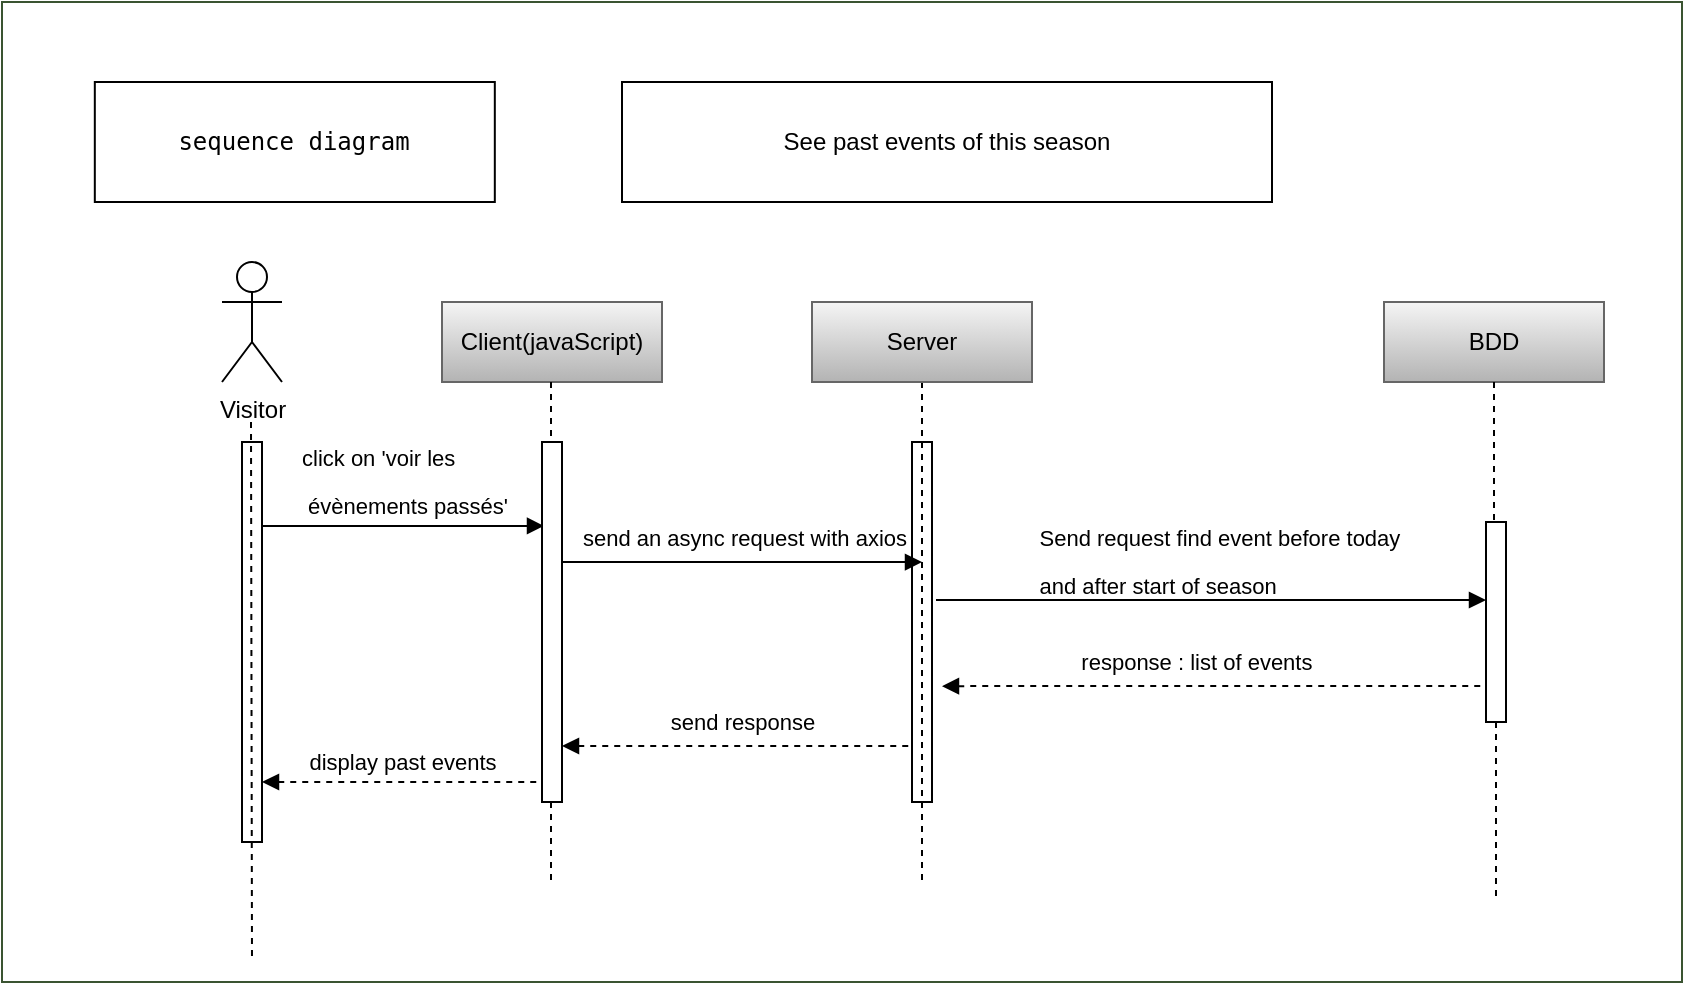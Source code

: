<mxfile>
    <diagram id="u4MmUNy1UMh-M85vxDTN" name="Page-1">
        <mxGraphModel dx="1840" dy="-390" grid="1" gridSize="10" guides="1" tooltips="1" connect="1" arrows="1" fold="1" page="1" pageScale="1" pageWidth="850" pageHeight="1100" math="0" shadow="0">
            <root>
                <mxCell id="0"/>
                <mxCell id="1" parent="0"/>
                <mxCell id="2" value="App" style="rounded=0;whiteSpace=wrap;html=1;fontFamily=Helvetica;fontSize=30;fontColor=#ffffff;verticalAlign=top;fillColor=#FFFFFF;strokeColor=#3A5431;backgroundOutline=0;" vertex="1" parent="1">
                    <mxGeometry x="-30" y="1900" width="840" height="490" as="geometry"/>
                </mxCell>
                <mxCell id="3" value="&lt;pre dir=&quot;ltr&quot; data-ved=&quot;2ahUKEwjTnIHI8ouDAxXJUKQEHYWSAA4Q3ewLegQIBRAP&quot; style=&quot;text-align:left&quot; id=&quot;tw-target-text&quot; data-placeholder=&quot;Traduction&quot; class=&quot;tw-data-text tw-text-large tw-ta&quot;&gt;&lt;span lang=&quot;en&quot; class=&quot;Y2IQFc&quot;&gt;sequence diagram&lt;/span&gt;&lt;/pre&gt;" style="rounded=0;whiteSpace=wrap;html=1;fontColor=#000000;labelBackgroundColor=#FFFFFF;strokeColor=#000000;fillColor=#FFFFFF;" vertex="1" parent="1">
                    <mxGeometry x="16.41" y="1940" width="200" height="60" as="geometry"/>
                </mxCell>
                <mxCell id="4" value="Visitor" style="shape=umlActor;verticalLabelPosition=bottom;verticalAlign=top;html=1;fontColor=#000000;labelBackgroundColor=#FFFFFF;strokeColor=#000000;" vertex="1" parent="1">
                    <mxGeometry x="80" y="2030" width="30" height="60" as="geometry"/>
                </mxCell>
                <mxCell id="5" value="" style="html=1;points=[];perimeter=orthogonalPerimeter;fontColor=#000000;labelBackgroundColor=#FFFFFF;" vertex="1" parent="1">
                    <mxGeometry x="90" y="2120" width="10" height="200" as="geometry"/>
                </mxCell>
                <mxCell id="6" value="" style="html=1;points=[];perimeter=orthogonalPerimeter;fontColor=#000000;labelBackgroundColor=#FFFFFF;" vertex="1" parent="1">
                    <mxGeometry x="425" y="2120" width="10" height="180" as="geometry"/>
                </mxCell>
                <mxCell id="7" style="edgeStyle=none;html=1;dashed=1;fontFamily=Helvetica;startArrow=none;startFill=0;endArrow=none;endFill=0;fontColor=#000000;labelBackgroundColor=#FFFFFF;strokeColor=#000000;" edge="1" parent="1" source="8">
                    <mxGeometry relative="1" as="geometry">
                        <mxPoint x="430" y="2340" as="targetPoint"/>
                    </mxGeometry>
                </mxCell>
                <mxCell id="8" value="Server" style="rounded=0;whiteSpace=wrap;html=1;labelBackgroundColor=none;fillColor=#f5f5f5;strokeColor=#666666;gradientColor=#b3b3b3;fontColor=#000000;" vertex="1" parent="1">
                    <mxGeometry x="375" y="2050" width="110" height="40" as="geometry"/>
                </mxCell>
                <mxCell id="9" value="BDD" style="rounded=0;whiteSpace=wrap;html=1;labelBackgroundColor=none;fillColor=#f5f5f5;strokeColor=#666666;gradientColor=#b3b3b3;fontColor=#000000;" vertex="1" parent="1">
                    <mxGeometry x="661" y="2050" width="110" height="40" as="geometry"/>
                </mxCell>
                <mxCell id="10" value="See past events of this season" style="rounded=0;whiteSpace=wrap;html=1;fontColor=#000000;labelBackgroundColor=#FFFFFF;fillColor=#FFFFFF;strokeColor=#000000;" vertex="1" parent="1">
                    <mxGeometry x="280" y="1940" width="325" height="60" as="geometry"/>
                </mxCell>
                <mxCell id="11" style="edgeStyle=none;html=1;entryX=0;entryY=0.233;entryDx=0;entryDy=0;entryPerimeter=0;endArrow=block;endFill=1;fontColor=#000000;labelBackgroundColor=#FFFFFF;strokeColor=#000000;" edge="1" parent="1">
                    <mxGeometry relative="1" as="geometry">
                        <mxPoint x="100" y="2162" as="sourcePoint"/>
                        <mxPoint x="241" y="2161.94" as="targetPoint"/>
                        <Array as="points"/>
                    </mxGeometry>
                </mxCell>
                <mxCell id="12" value="&lt;pre dir=&quot;ltr&quot; data-ved=&quot;2ahUKEwiWief8te6CAxUTfqQEHRUeBPsQ3ewLegQICBAP&quot; style=&quot;text-align:left&quot; id=&quot;tw-target-text&quot; data-placeholder=&quot;Traduction&quot; class=&quot;tw-data-text tw-text-large tw-ta&quot;&gt;&lt;font face=&quot;Helvetica&quot;&gt;click on 'voir les&lt;/font&gt;&lt;/pre&gt;&lt;pre dir=&quot;ltr&quot; data-ved=&quot;2ahUKEwiWief8te6CAxUTfqQEHRUeBPsQ3ewLegQICBAP&quot; style=&quot;text-align:left&quot; id=&quot;tw-target-text&quot; data-placeholder=&quot;Traduction&quot; class=&quot;tw-data-text tw-text-large tw-ta&quot;&gt;&lt;font face=&quot;Helvetica&quot;&gt; évènements passés'&lt;/font&gt;&lt;/pre&gt;" style="edgeLabel;html=1;align=center;verticalAlign=middle;resizable=0;points=[];fontColor=#000000;labelBackgroundColor=none;" vertex="1" connectable="0" parent="11">
                    <mxGeometry x="0.172" y="-1" relative="1" as="geometry">
                        <mxPoint x="-12" y="-23" as="offset"/>
                    </mxGeometry>
                </mxCell>
                <mxCell id="13" style="edgeStyle=none;html=1;endArrow=block;endFill=1;fontColor=#000000;labelBackgroundColor=#FFFFFF;strokeColor=#000000;" edge="1" parent="1">
                    <mxGeometry relative="1" as="geometry">
                        <mxPoint x="437" y="2199" as="sourcePoint"/>
                        <mxPoint x="712" y="2199" as="targetPoint"/>
                    </mxGeometry>
                </mxCell>
                <mxCell id="14" value="&lt;pre dir=&quot;ltr&quot; data-ved=&quot;2ahUKEwiWief8te6CAxUTfqQEHRUeBPsQ3ewLegQICBAP&quot; style=&quot;text-align:left&quot; id=&quot;tw-target-text&quot; data-placeholder=&quot;Traduction&quot; class=&quot;tw-data-text tw-text-large tw-ta&quot;&gt;&lt;font face=&quot;Helvetica&quot;&gt;Send request find event before today &lt;/font&gt;&lt;/pre&gt;&lt;pre dir=&quot;ltr&quot; data-ved=&quot;2ahUKEwiWief8te6CAxUTfqQEHRUeBPsQ3ewLegQICBAP&quot; style=&quot;text-align:left&quot; id=&quot;tw-target-text&quot; data-placeholder=&quot;Traduction&quot; class=&quot;tw-data-text tw-text-large tw-ta&quot;&gt;&lt;font face=&quot;Helvetica&quot;&gt;and after start of season&lt;/font&gt;&lt;/pre&gt;" style="edgeLabel;html=1;align=center;verticalAlign=middle;resizable=0;points=[];fontColor=#000000;labelBackgroundColor=none;" vertex="1" connectable="0" parent="13">
                    <mxGeometry x="0.172" y="-1" relative="1" as="geometry">
                        <mxPoint x="-18" y="-20" as="offset"/>
                    </mxGeometry>
                </mxCell>
                <mxCell id="15" style="edgeStyle=none;html=1;entryX=0.1;entryY=0.073;entryDx=0;entryDy=0;entryPerimeter=0;endArrow=none;endFill=0;startArrow=block;startFill=1;dashed=1;exitX=1.5;exitY=0.523;exitDx=0;exitDy=0;exitPerimeter=0;fontColor=#000000;labelBackgroundColor=#FFFFFF;strokeColor=#000000;" edge="1" parent="1">
                    <mxGeometry relative="1" as="geometry">
                        <mxPoint x="440" y="2242.07" as="sourcePoint"/>
                        <mxPoint x="711" y="2241.95" as="targetPoint"/>
                    </mxGeometry>
                </mxCell>
                <mxCell id="16" value="&lt;pre dir=&quot;ltr&quot; data-ved=&quot;2ahUKEwiWief8te6CAxUTfqQEHRUeBPsQ3ewLegQICBAP&quot; style=&quot;text-align:left&quot; id=&quot;tw-target-text&quot; data-placeholder=&quot;Traduction&quot; class=&quot;tw-data-text tw-text-large tw-ta&quot;&gt;&lt;font face=&quot;Helvetica&quot;&gt;response : list of events  &lt;/font&gt;&lt;/pre&gt;" style="edgeLabel;html=1;align=center;verticalAlign=middle;resizable=0;points=[];fontColor=#000000;labelBackgroundColor=none;" vertex="1" connectable="0" parent="15">
                    <mxGeometry x="0.172" y="-1" relative="1" as="geometry">
                        <mxPoint x="-29" y="-13" as="offset"/>
                    </mxGeometry>
                </mxCell>
                <mxCell id="17" value="&lt;br&gt;" style="edgeLabel;html=1;align=center;verticalAlign=middle;resizable=0;points=[];fontFamily=Helvetica;fontColor=#000000;labelBackgroundColor=#FFFFFF;" vertex="1" connectable="0" parent="15">
                    <mxGeometry x="0.683" y="-1" relative="1" as="geometry">
                        <mxPoint as="offset"/>
                    </mxGeometry>
                </mxCell>
                <mxCell id="18" style="edgeStyle=none;html=1;entryX=0.1;entryY=0.073;entryDx=0;entryDy=0;entryPerimeter=0;endArrow=none;endFill=0;startArrow=block;startFill=1;dashed=1;fontColor=#000000;labelBackgroundColor=#FFFFFF;strokeColor=#000000;" edge="1" parent="1" source="27">
                    <mxGeometry relative="1" as="geometry">
                        <mxPoint x="99" y="2272" as="sourcePoint"/>
                        <mxPoint x="425" y="2272" as="targetPoint"/>
                    </mxGeometry>
                </mxCell>
                <mxCell id="19" value="&lt;pre dir=&quot;ltr&quot; data-ved=&quot;2ahUKEwiWief8te6CAxUTfqQEHRUeBPsQ3ewLegQICBAP&quot; style=&quot;text-align:left&quot; id=&quot;tw-target-text&quot; data-placeholder=&quot;Traduction&quot; class=&quot;tw-data-text tw-text-large tw-ta&quot;&gt;&lt;font face=&quot;Helvetica&quot;&gt;send response&lt;/font&gt;&lt;/pre&gt;" style="edgeLabel;html=1;align=center;verticalAlign=middle;resizable=0;points=[];fontColor=#000000;labelBackgroundColor=none;" vertex="1" connectable="0" parent="18">
                    <mxGeometry x="0.172" y="-1" relative="1" as="geometry">
                        <mxPoint x="-13" y="-13" as="offset"/>
                    </mxGeometry>
                </mxCell>
                <mxCell id="20" value="" style="edgeStyle=none;html=1;dashed=1;fontFamily=Helvetica;startArrow=none;startFill=0;endArrow=none;endFill=0;fontColor=#000000;labelBackgroundColor=#FFFFFF;strokeColor=#000000;" edge="1" parent="1" source="9" target="21">
                    <mxGeometry relative="1" as="geometry">
                        <mxPoint x="716" y="2640" as="targetPoint"/>
                        <mxPoint x="716" y="2090" as="sourcePoint"/>
                    </mxGeometry>
                </mxCell>
                <mxCell id="21" value="" style="html=1;points=[];perimeter=orthogonalPerimeter;fontColor=#000000;labelBackgroundColor=#FFFFFF;" vertex="1" parent="1">
                    <mxGeometry x="712" y="2160" width="10" height="100" as="geometry"/>
                </mxCell>
                <mxCell id="22" value="" style="edgeStyle=none;html=1;dashed=1;fontFamily=Helvetica;startArrow=none;startFill=0;endArrow=none;endFill=0;fontColor=#000000;labelBackgroundColor=#FFFFFF;strokeColor=#000000;" edge="1" parent="1" source="21">
                    <mxGeometry relative="1" as="geometry">
                        <mxPoint x="717" y="2350" as="targetPoint"/>
                        <mxPoint x="716" y="2260" as="sourcePoint"/>
                    </mxGeometry>
                </mxCell>
                <mxCell id="23" style="edgeStyle=none;html=1;dashed=1;fontFamily=Helvetica;startArrow=none;startFill=0;endArrow=none;endFill=0;fontColor=#000000;labelBackgroundColor=#FFFFFF;strokeColor=#000000;" edge="1" parent="1">
                    <mxGeometry relative="1" as="geometry">
                        <mxPoint x="95" y="2380" as="targetPoint"/>
                        <mxPoint x="94.5" y="2110" as="sourcePoint"/>
                    </mxGeometry>
                </mxCell>
                <mxCell id="24" value="Client(javaScript)" style="rounded=0;whiteSpace=wrap;html=1;labelBackgroundColor=none;fillColor=#f5f5f5;strokeColor=#666666;gradientColor=#b3b3b3;fontColor=#000000;" vertex="1" parent="1">
                    <mxGeometry x="190" y="2050" width="110" height="40" as="geometry"/>
                </mxCell>
                <mxCell id="25" style="edgeStyle=none;html=1;dashed=1;fontFamily=Helvetica;startArrow=none;startFill=0;endArrow=none;endFill=0;fontColor=#000000;labelBackgroundColor=#FFFFFF;strokeColor=#000000;" edge="1" parent="1" source="27">
                    <mxGeometry relative="1" as="geometry">
                        <mxPoint x="244.5" y="2340" as="targetPoint"/>
                        <mxPoint x="244.5" y="2090" as="sourcePoint"/>
                    </mxGeometry>
                </mxCell>
                <mxCell id="26" value="" style="edgeStyle=none;html=1;dashed=1;fontFamily=Helvetica;startArrow=none;startFill=0;endArrow=none;endFill=0;fontColor=#000000;labelBackgroundColor=#FFFFFF;strokeColor=#000000;" edge="1" parent="1" target="27">
                    <mxGeometry relative="1" as="geometry">
                        <mxPoint x="244.5" y="2340" as="targetPoint"/>
                        <mxPoint x="244.5" y="2090" as="sourcePoint"/>
                    </mxGeometry>
                </mxCell>
                <mxCell id="27" value="" style="html=1;points=[];perimeter=orthogonalPerimeter;fontColor=#000000;labelBackgroundColor=#FFFFFF;" vertex="1" parent="1">
                    <mxGeometry x="240" y="2120" width="10" height="180" as="geometry"/>
                </mxCell>
                <mxCell id="28" style="edgeStyle=none;html=1;endArrow=block;endFill=1;fontColor=#000000;labelBackgroundColor=#FFFFFF;strokeColor=#000000;" edge="1" parent="1">
                    <mxGeometry relative="1" as="geometry">
                        <mxPoint x="250" y="2180.06" as="sourcePoint"/>
                        <mxPoint x="430" y="2180" as="targetPoint"/>
                        <Array as="points"/>
                    </mxGeometry>
                </mxCell>
                <mxCell id="29" value="&lt;pre dir=&quot;ltr&quot; data-ved=&quot;2ahUKEwiWief8te6CAxUTfqQEHRUeBPsQ3ewLegQICBAP&quot; style=&quot;text-align:left&quot; id=&quot;tw-target-text&quot; data-placeholder=&quot;Traduction&quot; class=&quot;tw-data-text tw-text-large tw-ta&quot;&gt;&lt;font face=&quot;Helvetica&quot;&gt;send an async request with axios&lt;/font&gt;&lt;/pre&gt;" style="edgeLabel;html=1;align=center;verticalAlign=middle;resizable=0;points=[];fontColor=#000000;labelBackgroundColor=none;" vertex="1" connectable="0" parent="28">
                    <mxGeometry x="0.172" y="-1" relative="1" as="geometry">
                        <mxPoint x="-15" y="-13" as="offset"/>
                    </mxGeometry>
                </mxCell>
                <mxCell id="30" style="edgeStyle=none;html=1;endArrow=none;endFill=0;startArrow=block;startFill=1;dashed=1;fontColor=#000000;labelBackgroundColor=#FFFFFF;strokeColor=#000000;" edge="1" parent="1">
                    <mxGeometry relative="1" as="geometry">
                        <mxPoint x="100" y="2290" as="sourcePoint"/>
                        <mxPoint x="240" y="2290" as="targetPoint"/>
                    </mxGeometry>
                </mxCell>
                <mxCell id="31" value="&lt;pre dir=&quot;ltr&quot; data-ved=&quot;2ahUKEwiWief8te6CAxUTfqQEHRUeBPsQ3ewLegQICBAP&quot; style=&quot;text-align:left&quot; id=&quot;tw-target-text&quot; data-placeholder=&quot;Traduction&quot; class=&quot;tw-data-text tw-text-large tw-ta&quot;&gt;&lt;font face=&quot;Helvetica&quot;&gt;display past events&lt;/font&gt;&lt;/pre&gt;" style="edgeLabel;html=1;align=center;verticalAlign=middle;resizable=0;points=[];fontColor=#000000;labelBackgroundColor=none;" vertex="1" connectable="0" parent="30">
                    <mxGeometry x="0.172" y="-1" relative="1" as="geometry">
                        <mxPoint x="-12" y="-11" as="offset"/>
                    </mxGeometry>
                </mxCell>
            </root>
        </mxGraphModel>
    </diagram>
</mxfile>